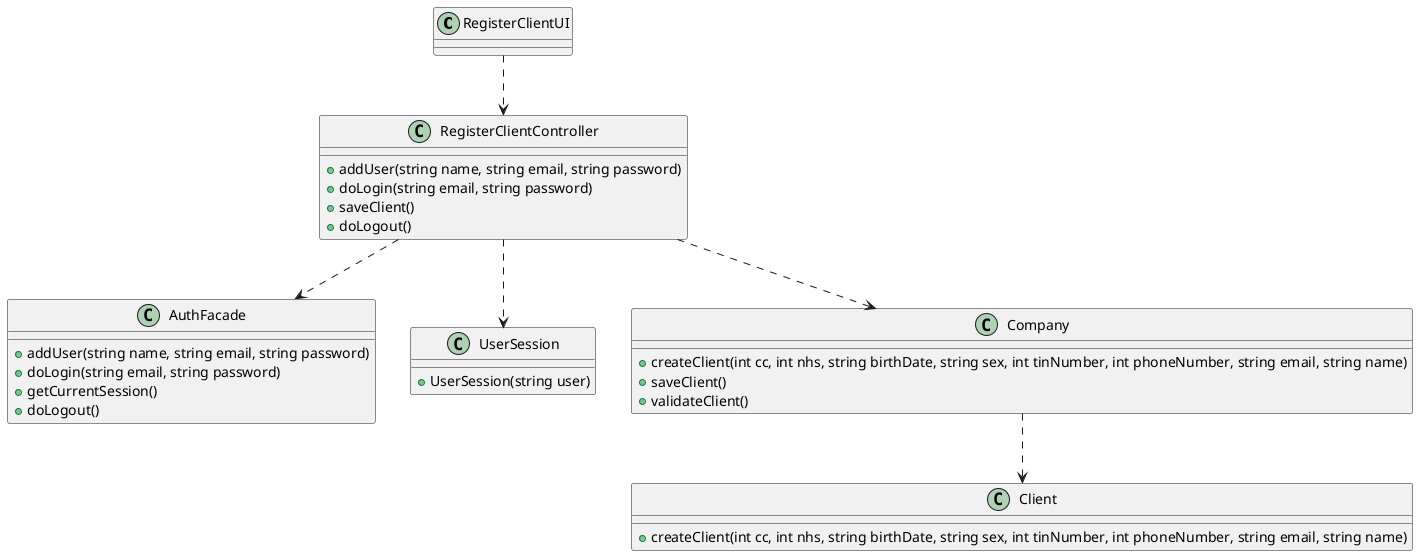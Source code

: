 @startuml

class RegisterClientUI{
}

class RegisterClientController{
    +addUser(string name, string email, string password)
    +doLogin(string email, string password)
    +saveClient()
    +doLogout()
}

class AuthFacade{
    +addUser(string name, string email, string password)
    +doLogin(string email, string password)
    +getCurrentSession()
    +doLogout()
}

class UserSession{
    +UserSession(string user)
}

class Company{
    +createClient(int cc, int nhs, string birthDate, string sex, int tinNumber, int phoneNumber, string email, string name)
    +saveClient()
    +validateClient()
}

class Client{
    +createClient(int cc, int nhs, string birthDate, string sex, int tinNumber, int phoneNumber, string email, string name)
}

RegisterClientUI ..> RegisterClientController
RegisterClientController ..> AuthFacade
RegisterClientController ..> UserSession
RegisterClientController ..> Company
Company ..> Client

@enduml